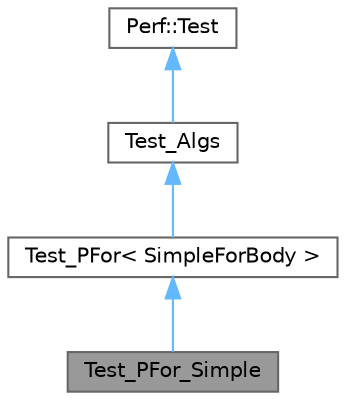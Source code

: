 digraph "Test_PFor_Simple"
{
 // LATEX_PDF_SIZE
  bgcolor="transparent";
  edge [fontname=Helvetica,fontsize=10,labelfontname=Helvetica,labelfontsize=10];
  node [fontname=Helvetica,fontsize=10,shape=box,height=0.2,width=0.4];
  Node1 [id="Node000001",label="Test_PFor_Simple",height=0.2,width=0.4,color="gray40", fillcolor="grey60", style="filled", fontcolor="black",tooltip=" "];
  Node2 -> Node1 [id="edge1_Node000001_Node000002",dir="back",color="steelblue1",style="solid",tooltip=" "];
  Node2 [id="Node000002",label="Test_PFor\< SimpleForBody \>",height=0.2,width=0.4,color="gray40", fillcolor="white", style="filled",URL="$class_test___p_for.html",tooltip=" "];
  Node3 -> Node2 [id="edge2_Node000002_Node000003",dir="back",color="steelblue1",style="solid",tooltip=" "];
  Node3 [id="Node000003",label="Test_Algs",height=0.2,width=0.4,color="gray40", fillcolor="white", style="filled",URL="$class_test___algs.html",tooltip=" "];
  Node4 -> Node3 [id="edge3_Node000003_Node000004",dir="back",color="steelblue1",style="solid",tooltip=" "];
  Node4 [id="Node000004",label="Perf::Test",height=0.2,width=0.4,color="gray40", fillcolor="white", style="filled",URL="$class_perf_1_1_test.html",tooltip=" "];
}
